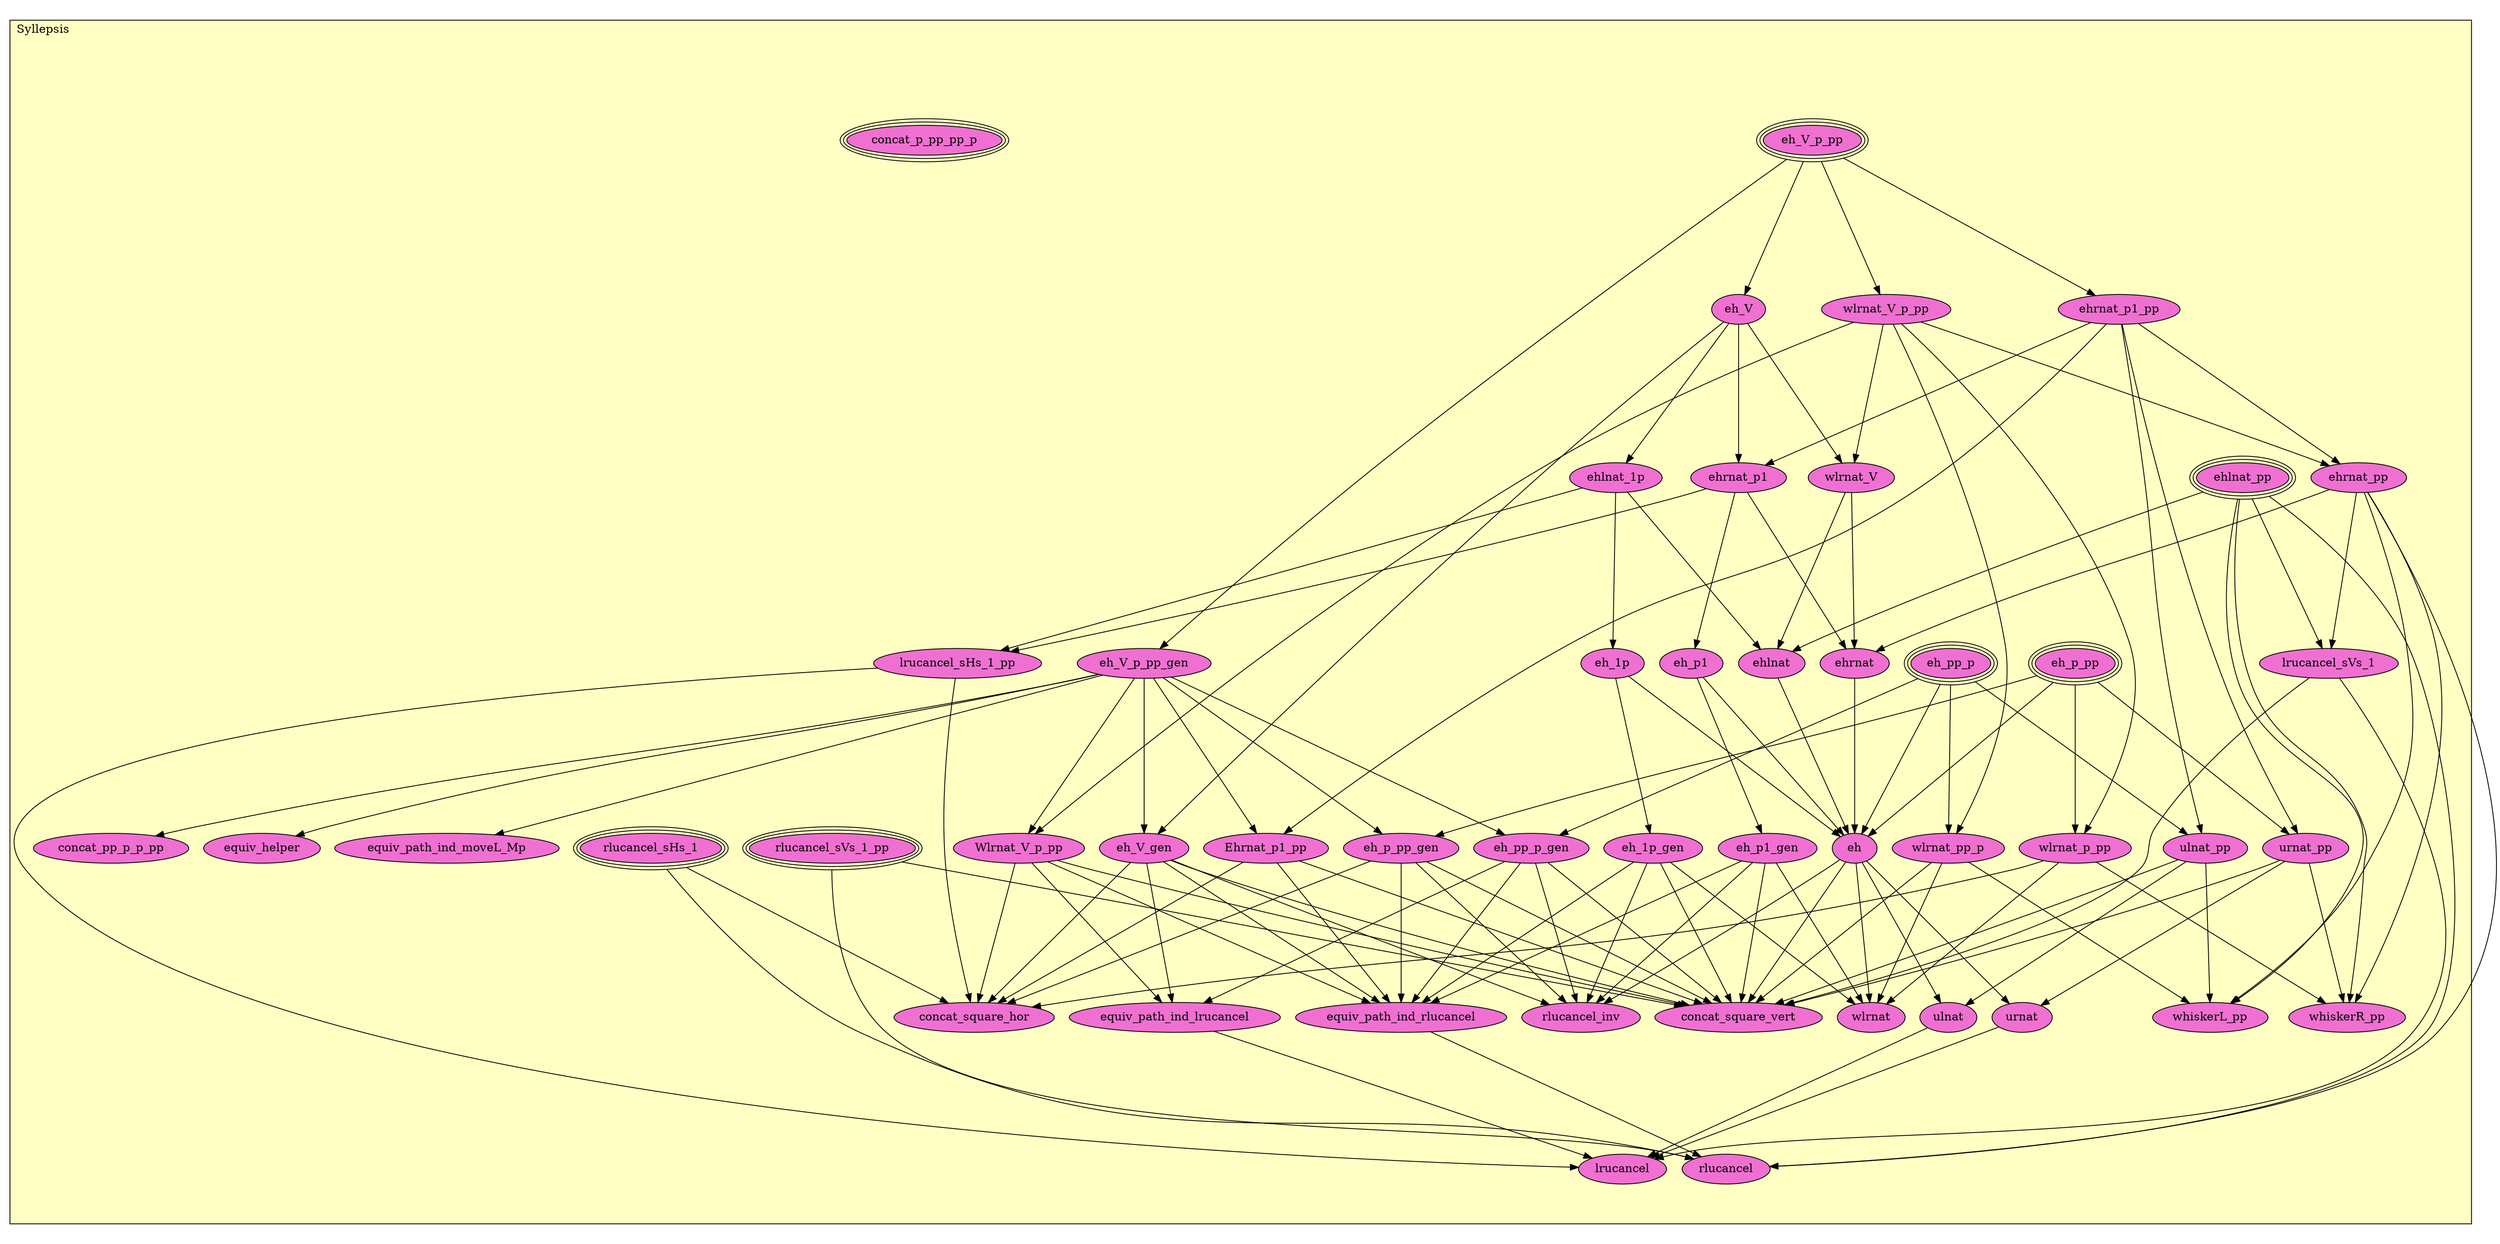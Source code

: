 digraph HoTT_Homotopy_Syllepsis {
  graph [ratio=0.5]
  node [style=filled]
Syllepsis_eh_V_p_pp [label="eh_V_p_pp", URL=<Syllepsis.html#eh_V_p_pp>, peripheries=3, fillcolor="#F070D1"] ;
Syllepsis_eh_V_p_pp_gen [label="eh_V_p_pp_gen", URL=<Syllepsis.html#eh_V_p_pp_gen>, fillcolor="#F070D1"] ;
Syllepsis_equiv_path_ind_moveL_Mp [label="equiv_path_ind_moveL_Mp", URL=<Syllepsis.html#equiv_path_ind_moveL_Mp>, fillcolor="#F070D1"] ;
Syllepsis_equiv_helper [label="equiv_helper", URL=<Syllepsis.html#equiv_helper>, fillcolor="#F070D1"] ;
Syllepsis_wlrnat_V_p_pp [label="wlrnat_V_p_pp", URL=<Syllepsis.html#wlrnat_V_p_pp>, fillcolor="#F070D1"] ;
Syllepsis_Wlrnat_V_p_pp [label="Wlrnat_V_p_pp", URL=<Syllepsis.html#Wlrnat_V_p_pp>, fillcolor="#F070D1"] ;
Syllepsis_ehrnat_p1_pp [label="ehrnat_p1_pp", URL=<Syllepsis.html#ehrnat_p1_pp>, fillcolor="#F070D1"] ;
Syllepsis_Ehrnat_p1_pp [label="Ehrnat_p1_pp", URL=<Syllepsis.html#Ehrnat_p1_pp>, fillcolor="#F070D1"] ;
Syllepsis_eh_V [label="eh_V", URL=<Syllepsis.html#eh_V>, fillcolor="#F070D1"] ;
Syllepsis_eh_V_gen [label="eh_V_gen", URL=<Syllepsis.html#eh_V_gen>, fillcolor="#F070D1"] ;
Syllepsis_eh_pp_p [label="eh_pp_p", URL=<Syllepsis.html#eh_pp_p>, peripheries=3, fillcolor="#F070D1"] ;
Syllepsis_eh_pp_p_gen [label="eh_pp_p_gen", URL=<Syllepsis.html#eh_pp_p_gen>, fillcolor="#F070D1"] ;
Syllepsis_eh_p_pp [label="eh_p_pp", URL=<Syllepsis.html#eh_p_pp>, peripheries=3, fillcolor="#F070D1"] ;
Syllepsis_eh_p_pp_gen [label="eh_p_pp_gen", URL=<Syllepsis.html#eh_p_pp_gen>, fillcolor="#F070D1"] ;
Syllepsis_wlrnat_V [label="wlrnat_V", URL=<Syllepsis.html#wlrnat_V>, fillcolor="#F070D1"] ;
Syllepsis_wlrnat_pp_p [label="wlrnat_pp_p", URL=<Syllepsis.html#wlrnat_pp_p>, fillcolor="#F070D1"] ;
Syllepsis_wlrnat_p_pp [label="wlrnat_p_pp", URL=<Syllepsis.html#wlrnat_p_pp>, fillcolor="#F070D1"] ;
Syllepsis_ehrnat_pp [label="ehrnat_pp", URL=<Syllepsis.html#ehrnat_pp>, fillcolor="#F070D1"] ;
Syllepsis_ehlnat_pp [label="ehlnat_pp", URL=<Syllepsis.html#ehlnat_pp>, peripheries=3, fillcolor="#F070D1"] ;
Syllepsis_urnat_pp [label="urnat_pp", URL=<Syllepsis.html#urnat_pp>, fillcolor="#F070D1"] ;
Syllepsis_ulnat_pp [label="ulnat_pp", URL=<Syllepsis.html#ulnat_pp>, fillcolor="#F070D1"] ;
Syllepsis_whiskerR_pp [label="whiskerR_pp", URL=<Syllepsis.html#whiskerR_pp>, fillcolor="#F070D1"] ;
Syllepsis_whiskerL_pp [label="whiskerL_pp", URL=<Syllepsis.html#whiskerL_pp>, fillcolor="#F070D1"] ;
Syllepsis_concat_pp_p_p_pp [label="concat_pp_p_p_pp", URL=<Syllepsis.html#concat_pp_p_p_pp>, fillcolor="#F070D1"] ;
Syllepsis_concat_p_pp_pp_p [label="concat_p_pp_pp_p", URL=<Syllepsis.html#concat_p_pp_pp_p>, peripheries=3, fillcolor="#F070D1"] ;
Syllepsis_ehrnat_p1 [label="ehrnat_p1", URL=<Syllepsis.html#ehrnat_p1>, fillcolor="#F070D1"] ;
Syllepsis_ehlnat_1p [label="ehlnat_1p", URL=<Syllepsis.html#ehlnat_1p>, fillcolor="#F070D1"] ;
Syllepsis_ehrnat [label="ehrnat", URL=<Syllepsis.html#ehrnat>, fillcolor="#F070D1"] ;
Syllepsis_ehlnat [label="ehlnat", URL=<Syllepsis.html#ehlnat>, fillcolor="#F070D1"] ;
Syllepsis_eh_p1 [label="eh_p1", URL=<Syllepsis.html#eh_p1>, fillcolor="#F070D1"] ;
Syllepsis_eh_p1_gen [label="eh_p1_gen", URL=<Syllepsis.html#eh_p1_gen>, fillcolor="#F070D1"] ;
Syllepsis_eh_1p [label="eh_1p", URL=<Syllepsis.html#eh_1p>, fillcolor="#F070D1"] ;
Syllepsis_eh_1p_gen [label="eh_1p_gen", URL=<Syllepsis.html#eh_1p_gen>, fillcolor="#F070D1"] ;
Syllepsis_eh [label="eh", URL=<Syllepsis.html#eh>, fillcolor="#F070D1"] ;
Syllepsis_wlrnat [label="wlrnat", URL=<Syllepsis.html#wlrnat>, fillcolor="#F070D1"] ;
Syllepsis_urnat [label="urnat", URL=<Syllepsis.html#urnat>, fillcolor="#F070D1"] ;
Syllepsis_ulnat [label="ulnat", URL=<Syllepsis.html#ulnat>, fillcolor="#F070D1"] ;
Syllepsis_lrucancel_sVs_1 [label="lrucancel_sVs_1", URL=<Syllepsis.html#lrucancel_sVs_1>, fillcolor="#F070D1"] ;
Syllepsis_rlucancel_sHs_1 [label="rlucancel_sHs_1", URL=<Syllepsis.html#rlucancel_sHs_1>, peripheries=3, fillcolor="#F070D1"] ;
Syllepsis_lrucancel_sHs_1_pp [label="lrucancel_sHs_1_pp", URL=<Syllepsis.html#lrucancel_sHs_1_pp>, fillcolor="#F070D1"] ;
Syllepsis_rlucancel_sVs_1_pp [label="rlucancel_sVs_1_pp", URL=<Syllepsis.html#rlucancel_sVs_1_pp>, peripheries=3, fillcolor="#F070D1"] ;
Syllepsis_equiv_path_ind_lrucancel [label="equiv_path_ind_lrucancel", URL=<Syllepsis.html#equiv_path_ind_lrucancel>, fillcolor="#F070D1"] ;
Syllepsis_equiv_path_ind_rlucancel [label="equiv_path_ind_rlucancel", URL=<Syllepsis.html#equiv_path_ind_rlucancel>, fillcolor="#F070D1"] ;
Syllepsis_lrucancel [label="lrucancel", URL=<Syllepsis.html#lrucancel>, fillcolor="#F070D1"] ;
Syllepsis_rlucancel_inv [label="rlucancel_inv", URL=<Syllepsis.html#rlucancel_inv>, fillcolor="#F070D1"] ;
Syllepsis_rlucancel [label="rlucancel", URL=<Syllepsis.html#rlucancel>, fillcolor="#F070D1"] ;
Syllepsis_concat_square_hor [label="concat_square_hor", URL=<Syllepsis.html#concat_square_hor>, fillcolor="#F070D1"] ;
Syllepsis_concat_square_vert [label="concat_square_vert", URL=<Syllepsis.html#concat_square_vert>, fillcolor="#F070D1"] ;
  Syllepsis_eh_V_p_pp -> Syllepsis_eh_V_p_pp_gen [] ;
  Syllepsis_eh_V_p_pp -> Syllepsis_wlrnat_V_p_pp [] ;
  Syllepsis_eh_V_p_pp -> Syllepsis_ehrnat_p1_pp [] ;
  Syllepsis_eh_V_p_pp -> Syllepsis_eh_V [] ;
  Syllepsis_eh_V_p_pp_gen -> Syllepsis_equiv_path_ind_moveL_Mp [] ;
  Syllepsis_eh_V_p_pp_gen -> Syllepsis_equiv_helper [] ;
  Syllepsis_eh_V_p_pp_gen -> Syllepsis_Wlrnat_V_p_pp [] ;
  Syllepsis_eh_V_p_pp_gen -> Syllepsis_Ehrnat_p1_pp [] ;
  Syllepsis_eh_V_p_pp_gen -> Syllepsis_eh_V_gen [] ;
  Syllepsis_eh_V_p_pp_gen -> Syllepsis_eh_pp_p_gen [] ;
  Syllepsis_eh_V_p_pp_gen -> Syllepsis_eh_p_pp_gen [] ;
  Syllepsis_eh_V_p_pp_gen -> Syllepsis_concat_pp_p_p_pp [] ;
  Syllepsis_wlrnat_V_p_pp -> Syllepsis_Wlrnat_V_p_pp [] ;
  Syllepsis_wlrnat_V_p_pp -> Syllepsis_wlrnat_V [] ;
  Syllepsis_wlrnat_V_p_pp -> Syllepsis_wlrnat_pp_p [] ;
  Syllepsis_wlrnat_V_p_pp -> Syllepsis_wlrnat_p_pp [] ;
  Syllepsis_wlrnat_V_p_pp -> Syllepsis_ehrnat_pp [] ;
  Syllepsis_Wlrnat_V_p_pp -> Syllepsis_equiv_path_ind_lrucancel [] ;
  Syllepsis_Wlrnat_V_p_pp -> Syllepsis_equiv_path_ind_rlucancel [] ;
  Syllepsis_Wlrnat_V_p_pp -> Syllepsis_concat_square_hor [] ;
  Syllepsis_Wlrnat_V_p_pp -> Syllepsis_concat_square_vert [] ;
  Syllepsis_ehrnat_p1_pp -> Syllepsis_Ehrnat_p1_pp [] ;
  Syllepsis_ehrnat_p1_pp -> Syllepsis_ehrnat_pp [] ;
  Syllepsis_ehrnat_p1_pp -> Syllepsis_urnat_pp [] ;
  Syllepsis_ehrnat_p1_pp -> Syllepsis_ulnat_pp [] ;
  Syllepsis_ehrnat_p1_pp -> Syllepsis_ehrnat_p1 [] ;
  Syllepsis_Ehrnat_p1_pp -> Syllepsis_equiv_path_ind_rlucancel [] ;
  Syllepsis_Ehrnat_p1_pp -> Syllepsis_concat_square_hor [] ;
  Syllepsis_Ehrnat_p1_pp -> Syllepsis_concat_square_vert [] ;
  Syllepsis_eh_V -> Syllepsis_eh_V_gen [] ;
  Syllepsis_eh_V -> Syllepsis_wlrnat_V [] ;
  Syllepsis_eh_V -> Syllepsis_ehrnat_p1 [] ;
  Syllepsis_eh_V -> Syllepsis_ehlnat_1p [] ;
  Syllepsis_eh_V_gen -> Syllepsis_equiv_path_ind_lrucancel [] ;
  Syllepsis_eh_V_gen -> Syllepsis_equiv_path_ind_rlucancel [] ;
  Syllepsis_eh_V_gen -> Syllepsis_rlucancel_inv [] ;
  Syllepsis_eh_V_gen -> Syllepsis_concat_square_hor [] ;
  Syllepsis_eh_V_gen -> Syllepsis_concat_square_vert [] ;
  Syllepsis_eh_pp_p -> Syllepsis_eh_pp_p_gen [] ;
  Syllepsis_eh_pp_p -> Syllepsis_wlrnat_pp_p [] ;
  Syllepsis_eh_pp_p -> Syllepsis_ulnat_pp [] ;
  Syllepsis_eh_pp_p -> Syllepsis_eh [] ;
  Syllepsis_eh_pp_p_gen -> Syllepsis_equiv_path_ind_lrucancel [] ;
  Syllepsis_eh_pp_p_gen -> Syllepsis_equiv_path_ind_rlucancel [] ;
  Syllepsis_eh_pp_p_gen -> Syllepsis_rlucancel_inv [] ;
  Syllepsis_eh_pp_p_gen -> Syllepsis_concat_square_vert [] ;
  Syllepsis_eh_p_pp -> Syllepsis_eh_p_pp_gen [] ;
  Syllepsis_eh_p_pp -> Syllepsis_wlrnat_p_pp [] ;
  Syllepsis_eh_p_pp -> Syllepsis_urnat_pp [] ;
  Syllepsis_eh_p_pp -> Syllepsis_eh [] ;
  Syllepsis_eh_p_pp_gen -> Syllepsis_equiv_path_ind_rlucancel [] ;
  Syllepsis_eh_p_pp_gen -> Syllepsis_rlucancel_inv [] ;
  Syllepsis_eh_p_pp_gen -> Syllepsis_concat_square_hor [] ;
  Syllepsis_eh_p_pp_gen -> Syllepsis_concat_square_vert [] ;
  Syllepsis_wlrnat_V -> Syllepsis_ehrnat [] ;
  Syllepsis_wlrnat_V -> Syllepsis_ehlnat [] ;
  Syllepsis_wlrnat_pp_p -> Syllepsis_whiskerL_pp [] ;
  Syllepsis_wlrnat_pp_p -> Syllepsis_wlrnat [] ;
  Syllepsis_wlrnat_pp_p -> Syllepsis_concat_square_vert [] ;
  Syllepsis_wlrnat_p_pp -> Syllepsis_whiskerR_pp [] ;
  Syllepsis_wlrnat_p_pp -> Syllepsis_wlrnat [] ;
  Syllepsis_wlrnat_p_pp -> Syllepsis_concat_square_hor [] ;
  Syllepsis_ehrnat_pp -> Syllepsis_whiskerR_pp [] ;
  Syllepsis_ehrnat_pp -> Syllepsis_whiskerL_pp [] ;
  Syllepsis_ehrnat_pp -> Syllepsis_ehrnat [] ;
  Syllepsis_ehrnat_pp -> Syllepsis_lrucancel_sVs_1 [] ;
  Syllepsis_ehrnat_pp -> Syllepsis_rlucancel [] ;
  Syllepsis_ehlnat_pp -> Syllepsis_whiskerR_pp [] ;
  Syllepsis_ehlnat_pp -> Syllepsis_whiskerL_pp [] ;
  Syllepsis_ehlnat_pp -> Syllepsis_ehlnat [] ;
  Syllepsis_ehlnat_pp -> Syllepsis_lrucancel_sVs_1 [] ;
  Syllepsis_ehlnat_pp -> Syllepsis_rlucancel [] ;
  Syllepsis_urnat_pp -> Syllepsis_whiskerR_pp [] ;
  Syllepsis_urnat_pp -> Syllepsis_urnat [] ;
  Syllepsis_urnat_pp -> Syllepsis_concat_square_vert [] ;
  Syllepsis_ulnat_pp -> Syllepsis_whiskerL_pp [] ;
  Syllepsis_ulnat_pp -> Syllepsis_ulnat [] ;
  Syllepsis_ulnat_pp -> Syllepsis_concat_square_vert [] ;
  Syllepsis_ehrnat_p1 -> Syllepsis_ehrnat [] ;
  Syllepsis_ehrnat_p1 -> Syllepsis_eh_p1 [] ;
  Syllepsis_ehrnat_p1 -> Syllepsis_lrucancel_sHs_1_pp [] ;
  Syllepsis_ehlnat_1p -> Syllepsis_ehlnat [] ;
  Syllepsis_ehlnat_1p -> Syllepsis_eh_1p [] ;
  Syllepsis_ehlnat_1p -> Syllepsis_lrucancel_sHs_1_pp [] ;
  Syllepsis_ehrnat -> Syllepsis_eh [] ;
  Syllepsis_ehlnat -> Syllepsis_eh [] ;
  Syllepsis_eh_p1 -> Syllepsis_eh_p1_gen [] ;
  Syllepsis_eh_p1 -> Syllepsis_eh [] ;
  Syllepsis_eh_p1_gen -> Syllepsis_wlrnat [] ;
  Syllepsis_eh_p1_gen -> Syllepsis_equiv_path_ind_rlucancel [] ;
  Syllepsis_eh_p1_gen -> Syllepsis_rlucancel_inv [] ;
  Syllepsis_eh_p1_gen -> Syllepsis_concat_square_vert [] ;
  Syllepsis_eh_1p -> Syllepsis_eh_1p_gen [] ;
  Syllepsis_eh_1p -> Syllepsis_eh [] ;
  Syllepsis_eh_1p_gen -> Syllepsis_wlrnat [] ;
  Syllepsis_eh_1p_gen -> Syllepsis_equiv_path_ind_rlucancel [] ;
  Syllepsis_eh_1p_gen -> Syllepsis_rlucancel_inv [] ;
  Syllepsis_eh_1p_gen -> Syllepsis_concat_square_vert [] ;
  Syllepsis_eh -> Syllepsis_wlrnat [] ;
  Syllepsis_eh -> Syllepsis_urnat [] ;
  Syllepsis_eh -> Syllepsis_ulnat [] ;
  Syllepsis_eh -> Syllepsis_rlucancel_inv [] ;
  Syllepsis_eh -> Syllepsis_concat_square_vert [] ;
  Syllepsis_urnat -> Syllepsis_lrucancel [] ;
  Syllepsis_ulnat -> Syllepsis_lrucancel [] ;
  Syllepsis_lrucancel_sVs_1 -> Syllepsis_lrucancel [] ;
  Syllepsis_lrucancel_sVs_1 -> Syllepsis_concat_square_vert [] ;
  Syllepsis_rlucancel_sHs_1 -> Syllepsis_rlucancel [] ;
  Syllepsis_rlucancel_sHs_1 -> Syllepsis_concat_square_hor [] ;
  Syllepsis_lrucancel_sHs_1_pp -> Syllepsis_lrucancel [] ;
  Syllepsis_lrucancel_sHs_1_pp -> Syllepsis_concat_square_hor [] ;
  Syllepsis_rlucancel_sVs_1_pp -> Syllepsis_rlucancel [] ;
  Syllepsis_rlucancel_sVs_1_pp -> Syllepsis_concat_square_vert [] ;
  Syllepsis_equiv_path_ind_lrucancel -> Syllepsis_lrucancel [] ;
  Syllepsis_equiv_path_ind_rlucancel -> Syllepsis_rlucancel [] ;
subgraph cluster_Syllepsis { label="Syllepsis"; fillcolor="#FFFFC3"; labeljust=l; style=filled 
Syllepsis_concat_square_vert; Syllepsis_concat_square_hor; Syllepsis_rlucancel; Syllepsis_rlucancel_inv; Syllepsis_lrucancel; Syllepsis_equiv_path_ind_rlucancel; Syllepsis_equiv_path_ind_lrucancel; Syllepsis_rlucancel_sVs_1_pp; Syllepsis_lrucancel_sHs_1_pp; Syllepsis_rlucancel_sHs_1; Syllepsis_lrucancel_sVs_1; Syllepsis_ulnat; Syllepsis_urnat; Syllepsis_wlrnat; Syllepsis_eh; Syllepsis_eh_1p_gen; Syllepsis_eh_1p; Syllepsis_eh_p1_gen; Syllepsis_eh_p1; Syllepsis_ehlnat; Syllepsis_ehrnat; Syllepsis_ehlnat_1p; Syllepsis_ehrnat_p1; Syllepsis_concat_p_pp_pp_p; Syllepsis_concat_pp_p_p_pp; Syllepsis_whiskerL_pp; Syllepsis_whiskerR_pp; Syllepsis_ulnat_pp; Syllepsis_urnat_pp; Syllepsis_ehlnat_pp; Syllepsis_ehrnat_pp; Syllepsis_wlrnat_p_pp; Syllepsis_wlrnat_pp_p; Syllepsis_wlrnat_V; Syllepsis_eh_p_pp_gen; Syllepsis_eh_p_pp; Syllepsis_eh_pp_p_gen; Syllepsis_eh_pp_p; Syllepsis_eh_V_gen; Syllepsis_eh_V; Syllepsis_Ehrnat_p1_pp; Syllepsis_ehrnat_p1_pp; Syllepsis_Wlrnat_V_p_pp; Syllepsis_wlrnat_V_p_pp; Syllepsis_equiv_helper; Syllepsis_equiv_path_ind_moveL_Mp; Syllepsis_eh_V_p_pp_gen; Syllepsis_eh_V_p_pp; };
} /* END */
